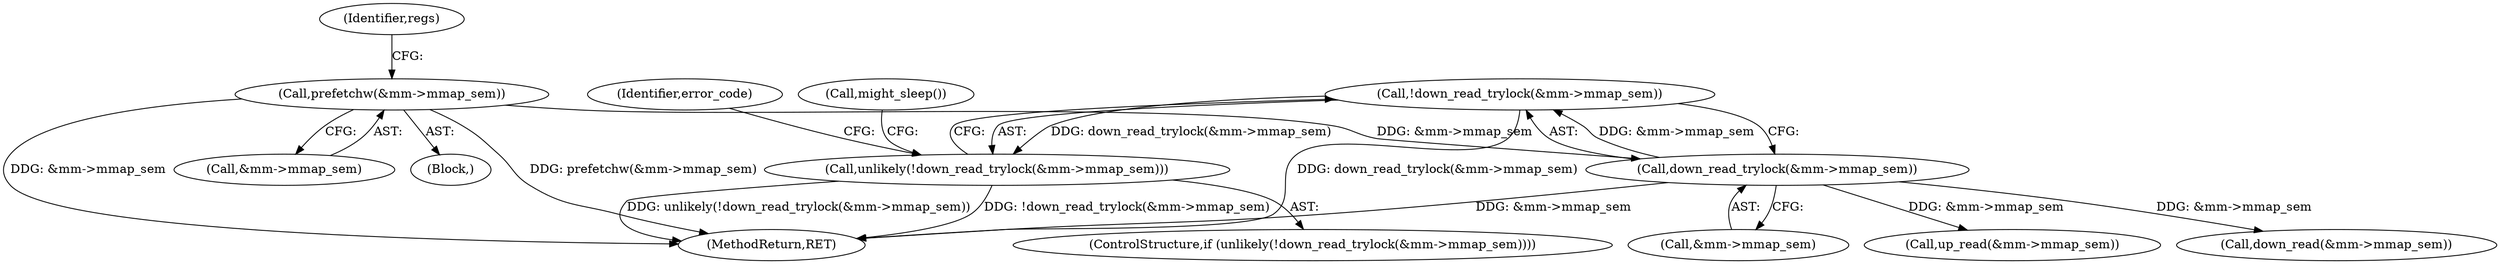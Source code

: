 digraph "0_linux_a8b0ca17b80e92faab46ee7179ba9e99ccb61233_52@API" {
"1000260" [label="(Call,!down_read_trylock(&mm->mmap_sem))"];
"1000261" [label="(Call,down_read_trylock(&mm->mmap_sem))"];
"1000158" [label="(Call,prefetchw(&mm->mmap_sem))"];
"1000259" [label="(Call,unlikely(!down_read_trylock(&mm->mmap_sem)))"];
"1000166" [label="(Identifier,regs)"];
"1000271" [label="(Identifier,error_code)"];
"1000293" [label="(Call,might_sleep())"];
"1000260" [label="(Call,!down_read_trylock(&mm->mmap_sem))"];
"1000444" [label="(Call,up_read(&mm->mmap_sem))"];
"1000259" [label="(Call,unlikely(!down_read_trylock(&mm->mmap_sem)))"];
"1000286" [label="(Call,down_read(&mm->mmap_sem))"];
"1000158" [label="(Call,prefetchw(&mm->mmap_sem))"];
"1000262" [label="(Call,&mm->mmap_sem)"];
"1000261" [label="(Call,down_read_trylock(&mm->mmap_sem))"];
"1000159" [label="(Call,&mm->mmap_sem)"];
"1000258" [label="(ControlStructure,if (unlikely(!down_read_trylock(&mm->mmap_sem))))"];
"1000449" [label="(MethodReturn,RET)"];
"1000119" [label="(Block,)"];
"1000260" -> "1000259"  [label="AST: "];
"1000260" -> "1000261"  [label="CFG: "];
"1000261" -> "1000260"  [label="AST: "];
"1000259" -> "1000260"  [label="CFG: "];
"1000260" -> "1000449"  [label="DDG: down_read_trylock(&mm->mmap_sem)"];
"1000260" -> "1000259"  [label="DDG: down_read_trylock(&mm->mmap_sem)"];
"1000261" -> "1000260"  [label="DDG: &mm->mmap_sem"];
"1000261" -> "1000262"  [label="CFG: "];
"1000262" -> "1000261"  [label="AST: "];
"1000261" -> "1000449"  [label="DDG: &mm->mmap_sem"];
"1000158" -> "1000261"  [label="DDG: &mm->mmap_sem"];
"1000261" -> "1000286"  [label="DDG: &mm->mmap_sem"];
"1000261" -> "1000444"  [label="DDG: &mm->mmap_sem"];
"1000158" -> "1000119"  [label="AST: "];
"1000158" -> "1000159"  [label="CFG: "];
"1000159" -> "1000158"  [label="AST: "];
"1000166" -> "1000158"  [label="CFG: "];
"1000158" -> "1000449"  [label="DDG: &mm->mmap_sem"];
"1000158" -> "1000449"  [label="DDG: prefetchw(&mm->mmap_sem)"];
"1000259" -> "1000258"  [label="AST: "];
"1000271" -> "1000259"  [label="CFG: "];
"1000293" -> "1000259"  [label="CFG: "];
"1000259" -> "1000449"  [label="DDG: unlikely(!down_read_trylock(&mm->mmap_sem))"];
"1000259" -> "1000449"  [label="DDG: !down_read_trylock(&mm->mmap_sem)"];
}
